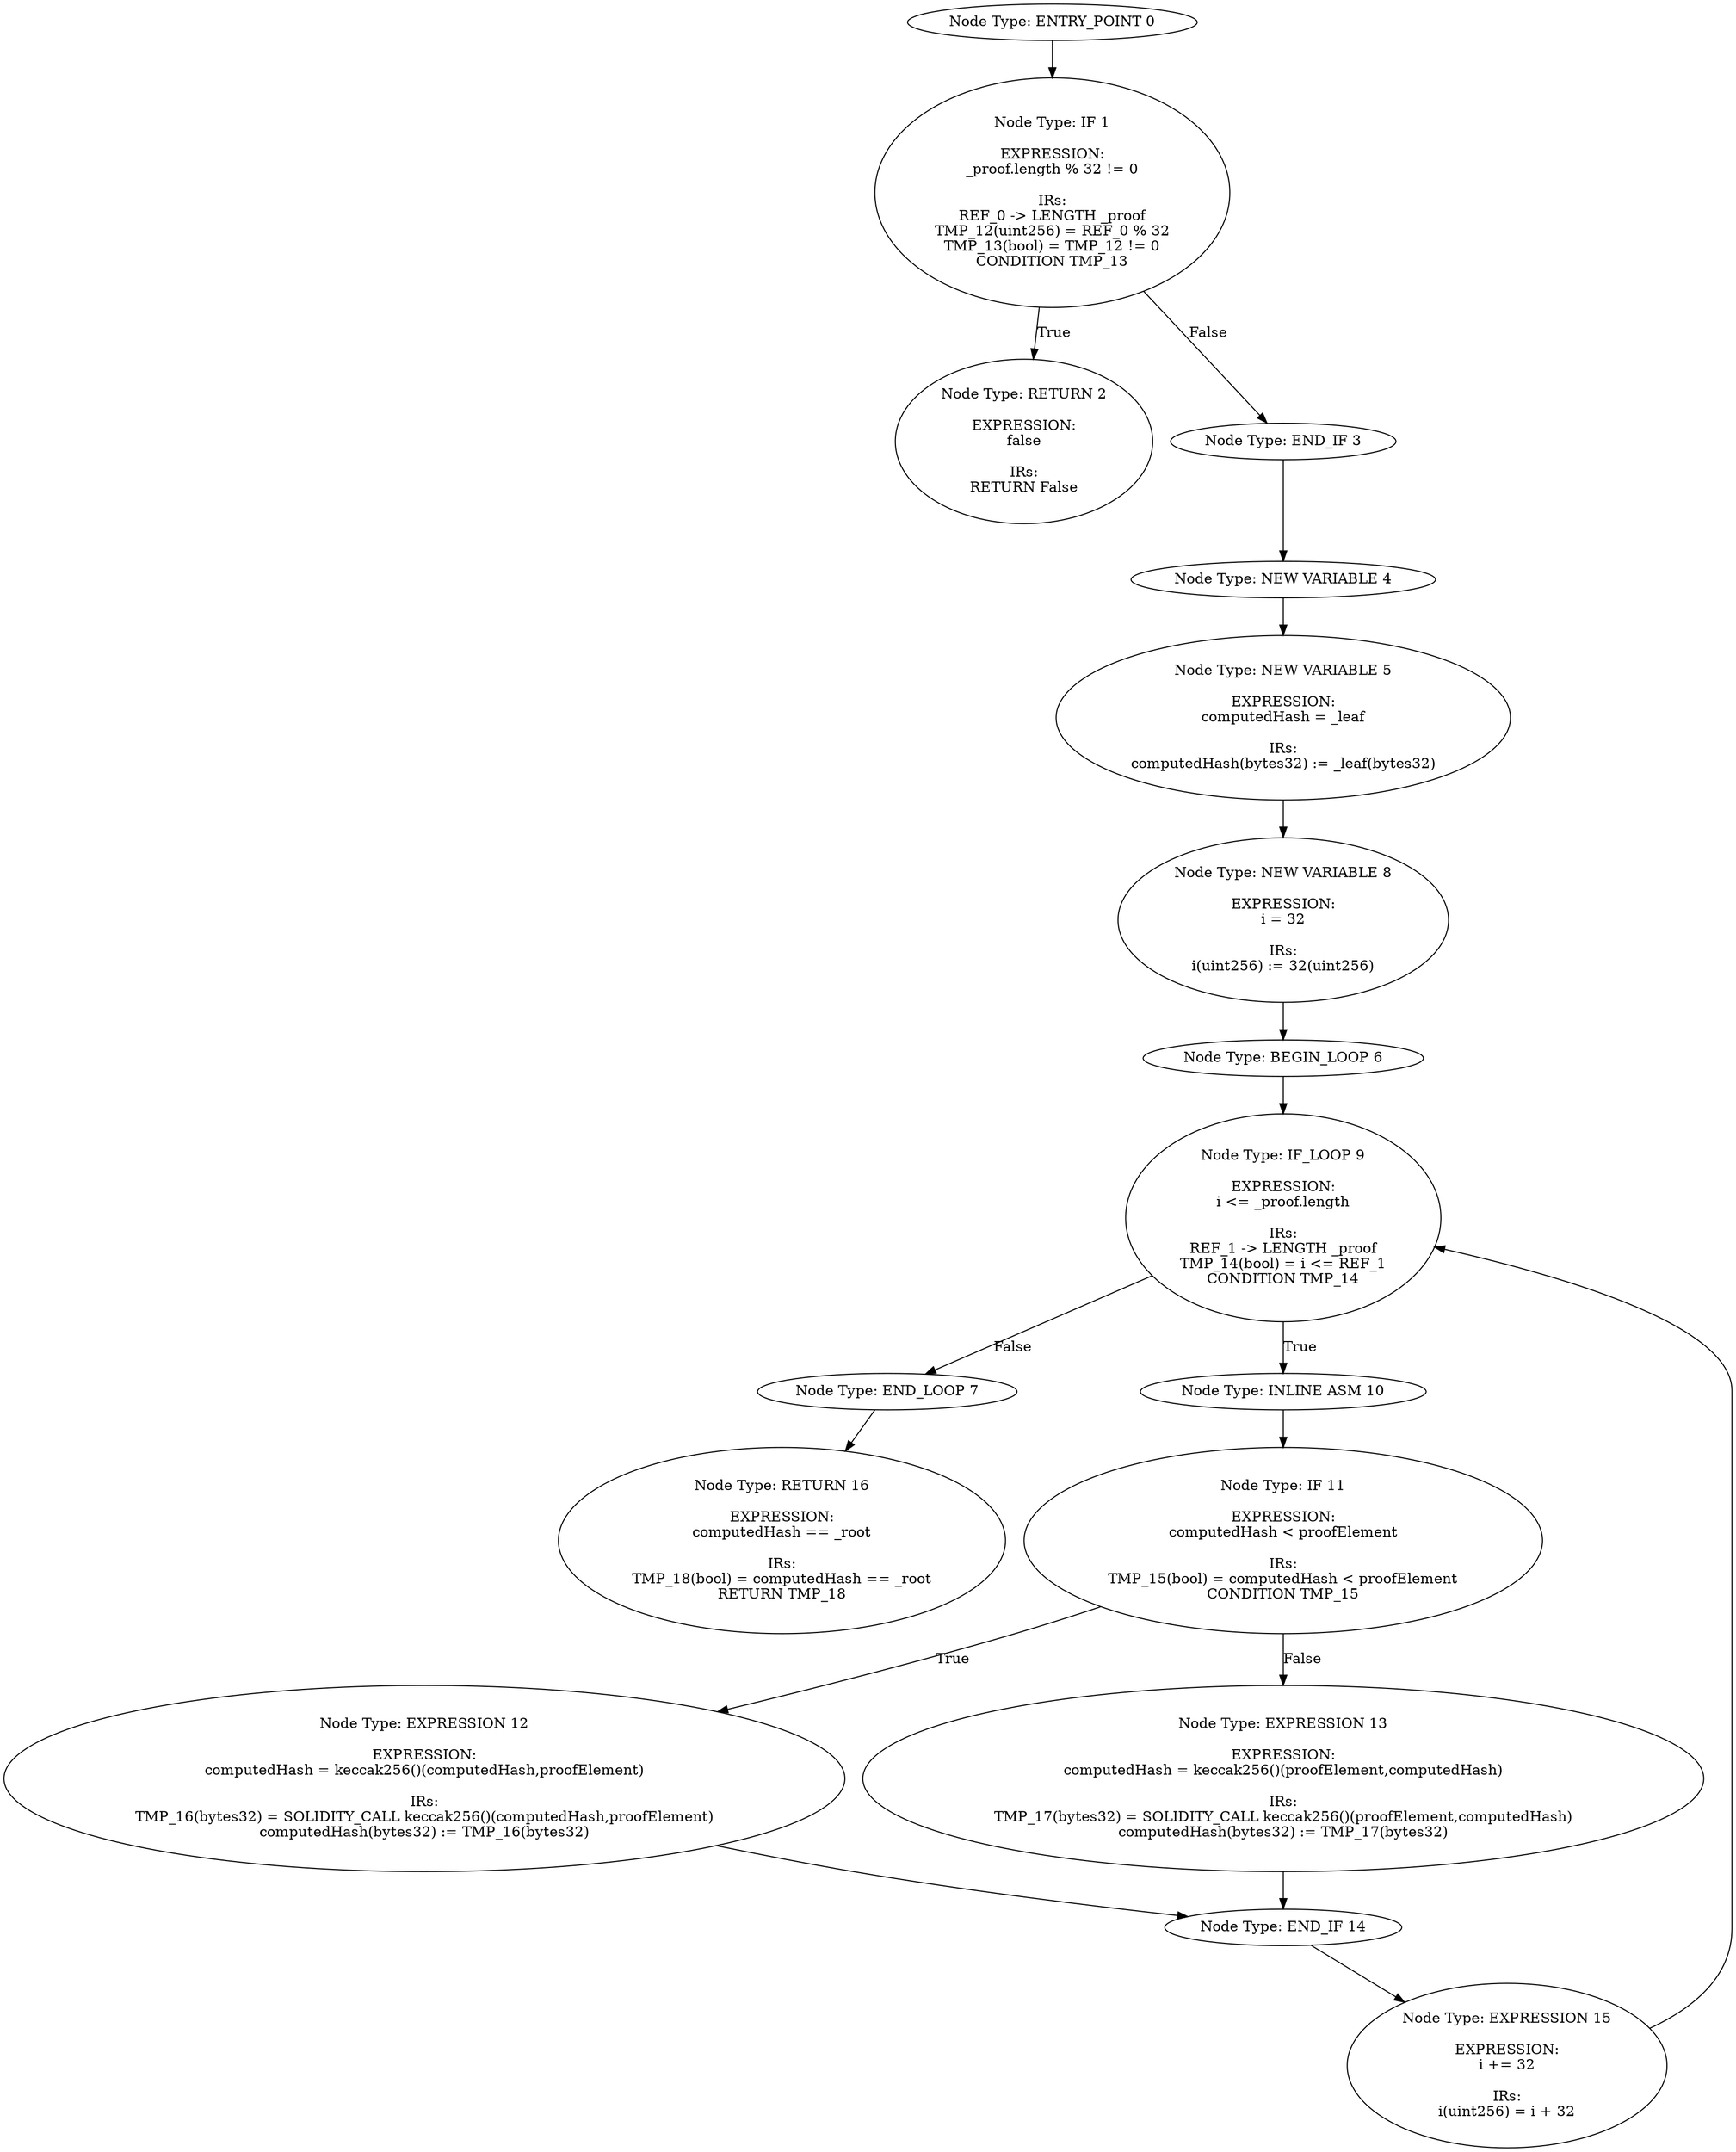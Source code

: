 digraph{
0[label="Node Type: ENTRY_POINT 0
"];
0->1;
1[label="Node Type: IF 1

EXPRESSION:
_proof.length % 32 != 0

IRs:
REF_0 -> LENGTH _proof
TMP_12(uint256) = REF_0 % 32
TMP_13(bool) = TMP_12 != 0
CONDITION TMP_13"];
1->2[label="True"];
1->3[label="False"];
2[label="Node Type: RETURN 2

EXPRESSION:
false

IRs:
RETURN False"];
3[label="Node Type: END_IF 3
"];
3->4;
4[label="Node Type: NEW VARIABLE 4
"];
4->5;
5[label="Node Type: NEW VARIABLE 5

EXPRESSION:
computedHash = _leaf

IRs:
computedHash(bytes32) := _leaf(bytes32)"];
5->8;
6[label="Node Type: BEGIN_LOOP 6
"];
6->9;
7[label="Node Type: END_LOOP 7
"];
7->16;
8[label="Node Type: NEW VARIABLE 8

EXPRESSION:
i = 32

IRs:
i(uint256) := 32(uint256)"];
8->6;
9[label="Node Type: IF_LOOP 9

EXPRESSION:
i <= _proof.length

IRs:
REF_1 -> LENGTH _proof
TMP_14(bool) = i <= REF_1
CONDITION TMP_14"];
9->10[label="True"];
9->7[label="False"];
10[label="Node Type: INLINE ASM 10
"];
10->11;
11[label="Node Type: IF 11

EXPRESSION:
computedHash < proofElement

IRs:
TMP_15(bool) = computedHash < proofElement
CONDITION TMP_15"];
11->12[label="True"];
11->13[label="False"];
12[label="Node Type: EXPRESSION 12

EXPRESSION:
computedHash = keccak256()(computedHash,proofElement)

IRs:
TMP_16(bytes32) = SOLIDITY_CALL keccak256()(computedHash,proofElement)
computedHash(bytes32) := TMP_16(bytes32)"];
12->14;
13[label="Node Type: EXPRESSION 13

EXPRESSION:
computedHash = keccak256()(proofElement,computedHash)

IRs:
TMP_17(bytes32) = SOLIDITY_CALL keccak256()(proofElement,computedHash)
computedHash(bytes32) := TMP_17(bytes32)"];
13->14;
14[label="Node Type: END_IF 14
"];
14->15;
15[label="Node Type: EXPRESSION 15

EXPRESSION:
i += 32

IRs:
i(uint256) = i + 32"];
15->9;
16[label="Node Type: RETURN 16

EXPRESSION:
computedHash == _root

IRs:
TMP_18(bool) = computedHash == _root
RETURN TMP_18"];
}

